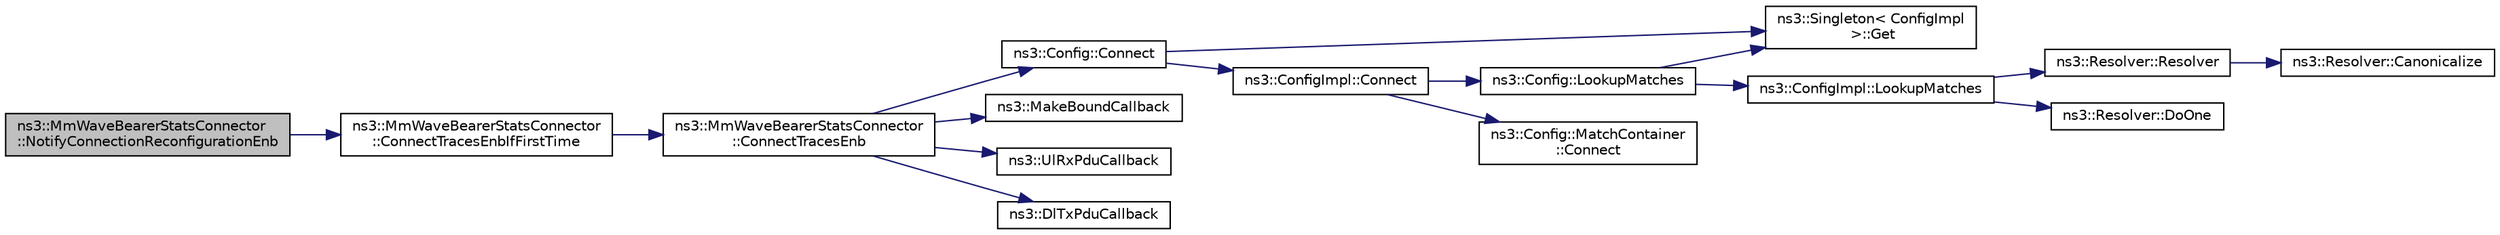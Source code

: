 digraph "ns3::MmWaveBearerStatsConnector::NotifyConnectionReconfigurationEnb"
{
  edge [fontname="Helvetica",fontsize="10",labelfontname="Helvetica",labelfontsize="10"];
  node [fontname="Helvetica",fontsize="10",shape=record];
  rankdir="LR";
  Node1 [label="ns3::MmWaveBearerStatsConnector\l::NotifyConnectionReconfigurationEnb",height=0.2,width=0.4,color="black", fillcolor="grey75", style="filled", fontcolor="black"];
  Node1 -> Node2 [color="midnightblue",fontsize="10",style="solid"];
  Node2 [label="ns3::MmWaveBearerStatsConnector\l::ConnectTracesEnbIfFirstTime",height=0.2,width=0.4,color="black", fillcolor="white", style="filled",URL="$d7/d9f/classns3_1_1MmWaveBearerStatsConnector.html#af551613866404eae7febda9d6c3aa773"];
  Node2 -> Node3 [color="midnightblue",fontsize="10",style="solid"];
  Node3 [label="ns3::MmWaveBearerStatsConnector\l::ConnectTracesEnb",height=0.2,width=0.4,color="black", fillcolor="white", style="filled",URL="$d7/d9f/classns3_1_1MmWaveBearerStatsConnector.html#ab85a0b5fc1a8d1c1fbb8eedbf1876662"];
  Node3 -> Node4 [color="midnightblue",fontsize="10",style="solid"];
  Node4 [label="ns3::Config::Connect",height=0.2,width=0.4,color="black", fillcolor="white", style="filled",URL="$d1/d44/group__config.html#ga4014f151241cd0939b6cb64409605736"];
  Node4 -> Node5 [color="midnightblue",fontsize="10",style="solid"];
  Node5 [label="ns3::Singleton\< ConfigImpl\l \>::Get",height=0.2,width=0.4,color="black", fillcolor="white", style="filled",URL="$d8/d77/classns3_1_1Singleton.html#a80a2cd3c25a27ea72add7a9f7a141ffa"];
  Node4 -> Node6 [color="midnightblue",fontsize="10",style="solid"];
  Node6 [label="ns3::ConfigImpl::Connect",height=0.2,width=0.4,color="black", fillcolor="white", style="filled",URL="$d1/dbd/classns3_1_1ConfigImpl.html#a9e74a4715051a976d08d83447b2a0094"];
  Node6 -> Node7 [color="midnightblue",fontsize="10",style="solid"];
  Node7 [label="ns3::Config::LookupMatches",height=0.2,width=0.4,color="black", fillcolor="white", style="filled",URL="$d1/d44/group__config.html#ga74aeb63f8f50b4a98043351552ef7db6"];
  Node7 -> Node5 [color="midnightblue",fontsize="10",style="solid"];
  Node7 -> Node8 [color="midnightblue",fontsize="10",style="solid"];
  Node8 [label="ns3::ConfigImpl::LookupMatches",height=0.2,width=0.4,color="black", fillcolor="white", style="filled",URL="$d1/dbd/classns3_1_1ConfigImpl.html#a15729299768695aa09a7ac0ba2c3b7e9"];
  Node8 -> Node9 [color="midnightblue",fontsize="10",style="solid"];
  Node9 [label="ns3::Resolver::Resolver",height=0.2,width=0.4,color="black", fillcolor="white", style="filled",URL="$d4/dc4/classns3_1_1Resolver.html#aacc39f1f92a6a127e71210936f7f7d35"];
  Node9 -> Node10 [color="midnightblue",fontsize="10",style="solid"];
  Node10 [label="ns3::Resolver::Canonicalize",height=0.2,width=0.4,color="black", fillcolor="white", style="filled",URL="$d4/dc4/classns3_1_1Resolver.html#a17e3b2dbd56da7d36782f3926713b48f"];
  Node8 -> Node11 [color="midnightblue",fontsize="10",style="solid"];
  Node11 [label="ns3::Resolver::DoOne",height=0.2,width=0.4,color="black", fillcolor="white", style="filled",URL="$d4/dc4/classns3_1_1Resolver.html#afba9f35df8976f26b6de7be7350a49d4"];
  Node6 -> Node12 [color="midnightblue",fontsize="10",style="solid"];
  Node12 [label="ns3::Config::MatchContainer\l::Connect",height=0.2,width=0.4,color="black", fillcolor="white", style="filled",URL="$d5/d7e/classns3_1_1Config_1_1MatchContainer.html#a3faec88bf2938163282336eef46e21ee"];
  Node3 -> Node13 [color="midnightblue",fontsize="10",style="solid"];
  Node13 [label="ns3::MakeBoundCallback",height=0.2,width=0.4,color="black", fillcolor="white", style="filled",URL="$de/d40/group__makeboundcallback.html#ga1725d6362e6065faa0709f7c93f8d770"];
  Node3 -> Node14 [color="midnightblue",fontsize="10",style="solid"];
  Node14 [label="ns3::UlRxPduCallback",height=0.2,width=0.4,color="black", fillcolor="white", style="filled",URL="$d7/d2e/namespacens3.html#a269527c03607c9c885d7cff7667ec5e0"];
  Node3 -> Node15 [color="midnightblue",fontsize="10",style="solid"];
  Node15 [label="ns3::DlTxPduCallback",height=0.2,width=0.4,color="black", fillcolor="white", style="filled",URL="$d7/d2e/namespacens3.html#a7de82f7ed9986b9bcb67951f61e02ff4"];
}
